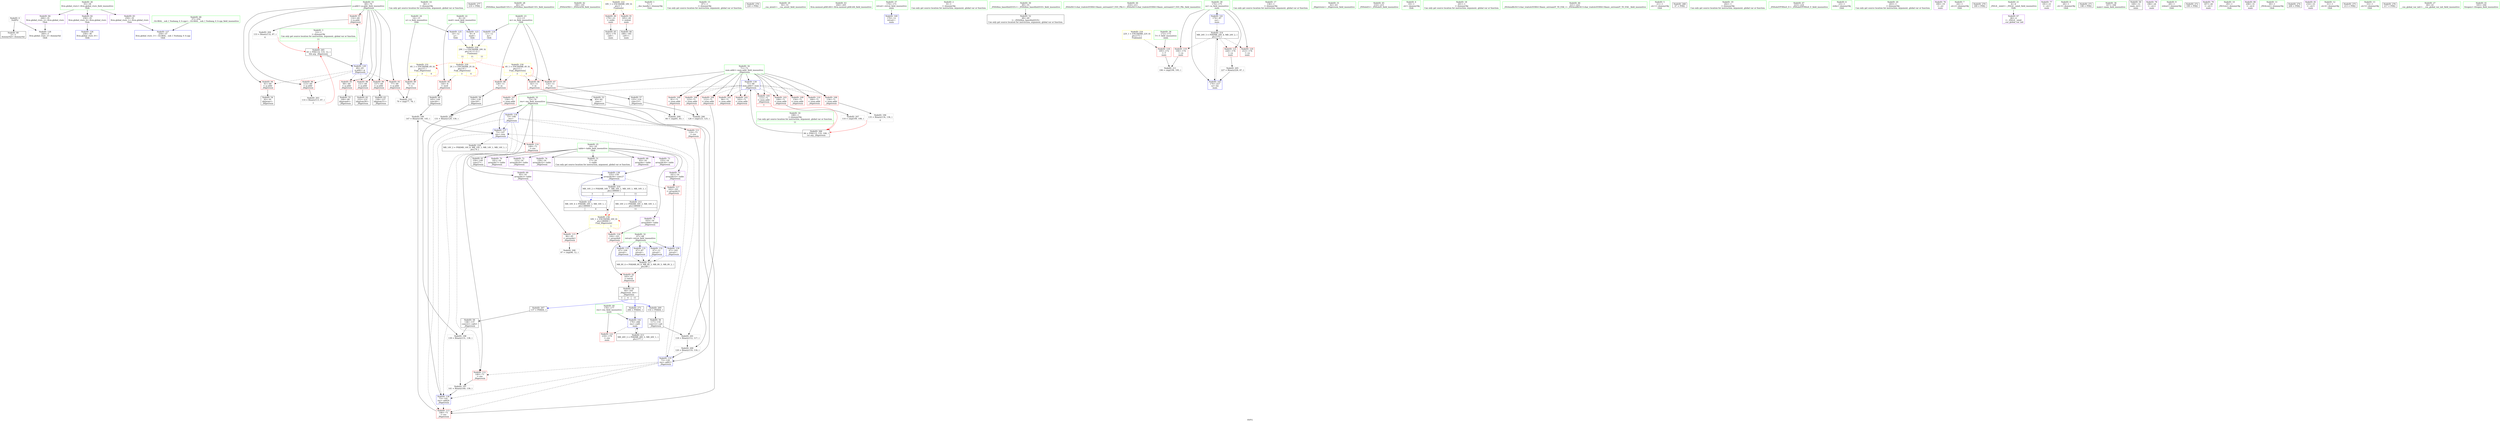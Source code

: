 digraph "SVFG" {
	label="SVFG";

	Node0x55d3e81a5040 [shape=record,color=grey,label="{NodeID: 0\nNullPtr}"];
	Node0x55d3e81a5040 -> Node0x55d3e81bdbd0[style=solid];
	Node0x55d3e81a5040 -> Node0x55d3e81c2e10[style=solid];
	Node0x55d3e81bd390 [shape=record,color=red,label="{NodeID: 97\n132\<--69\n\<--p.addr\n_Z6getresix\n}"];
	Node0x55d3e81bd390 -> Node0x55d3e81c8490[style=solid];
	Node0x55d3e81baa60 [shape=record,color=green,label="{NodeID: 14\n36\<--1\n\<--dummyObj\nCan only get source location for instruction, argument, global var or function.}"];
	Node0x55d3e81e1100 [shape=record,color=black,label="{NodeID: 277\n219 = PHI()\n}"];
	Node0x55d3e81bced0 [shape=record,color=red,label="{NodeID: 111\n119\<--73\n\<--res\n_Z6getresix\n}"];
	Node0x55d3e81bced0 -> Node0x55d3e81c1270[style=solid];
	Node0x55d3e81bb830 [shape=record,color=green,label="{NodeID: 28\n44\<--45\n_ZNSt8ios_base4InitC1Ev\<--_ZNSt8ios_base4InitC1Ev_field_insensitive\n}"];
	Node0x55d3e81c8a90 [shape=record,color=grey,label="{NodeID: 208\n97 = cmp(96, 12, )\n}"];
	Node0x55d3e81c2b10 [shape=record,color=blue,label="{NodeID: 125\n14\<--12\nn\<--\nGlob }"];
	Node0x55d3e81c2b10 -> Node0x55d3e81d33a0[style=dashed];
	Node0x55d3e81bc4b0 [shape=record,color=green,label="{NodeID: 42\n190\<--191\n_ZNSirsERi\<--_ZNSirsERi_field_insensitive\n}"];
	Node0x55d3e81d2420 [shape=record,color=yellow,style=double,label="{NodeID: 222\n18V_1 = ENCHI(MR_18V_0)\npts\{1 \}\nFun[main]}"];
	Node0x55d3e81d2420 -> Node0x55d3e81bfe40[style=dashed];
	Node0x55d3e81d2420 -> Node0x55d3e81bff10[style=dashed];
	Node0x55d3e81c3730 [shape=record,color=blue,label="{NodeID: 139\n67\<--162\nretval\<--\n_Z6getresix\n}"];
	Node0x55d3e81c3730 -> Node0x55d3e81d0b20[style=dashed];
	Node0x55d3e81be210 [shape=record,color=black,label="{NodeID: 56\n117\<--116\nconv12\<--call\n_Z6getresix\n}"];
	Node0x55d3e81be210 -> Node0x55d3e81c8010[style=solid];
	Node0x55d3e81d3ad0 [shape=record,color=yellow,style=double,label="{NodeID: 236\n16V_1 = ENCHI(MR_16V_0)\npts\{180000 \}\nFun[_Z6getresix]|{|<s4>3}}"];
	Node0x55d3e81d3ad0 -> Node0x55d3e81c2340[style=dashed];
	Node0x55d3e81d3ad0 -> Node0x55d3e81c23d0[style=dashed];
	Node0x55d3e81d3ad0 -> Node0x55d3e81d1520[style=dashed];
	Node0x55d3e81d3ad0 -> Node0x55d3e81d1f20[style=dashed];
	Node0x55d3e81d3ad0:s4 -> Node0x55d3e81d3ad0[style=dashed,color=red];
	Node0x55d3e81bed70 [shape=record,color=purple,label="{NodeID: 70\n101\<--16\narrayidx7\<--table\n_Z6getresix\n}"];
	Node0x55d3e81bf930 [shape=record,color=purple,label="{NodeID: 84\n260\<--35\nllvm.global_ctors_2\<--llvm.global_ctors\nGlob }"];
	Node0x55d3e81bf930 -> Node0x55d3e81c2e10[style=solid];
	Node0x55d3e81a50d0 [shape=record,color=green,label="{NodeID: 1\n7\<--1\n__dso_handle\<--dummyObj\nGlob }"];
	Node0x55d3e81bd460 [shape=record,color=red,label="{NodeID: 98\n151\<--69\n\<--p.addr\n_Z6getresix\n}"];
	Node0x55d3e81bd460 -> Node0x55d3e81be6f0[style=solid];
	Node0x55d3e81bab30 [shape=record,color=green,label="{NodeID: 15\n87\<--1\n\<--dummyObj\nCan only get source location for instruction, argument, global var or function.}"];
	Node0x55d3e81e11d0 [shape=record,color=black,label="{NodeID: 278\n220 = PHI()\n}"];
	Node0x55d3e81bcfa0 [shape=record,color=red,label="{NodeID: 112\n140\<--73\n\<--res\n_Z6getresix\n}"];
	Node0x55d3e81bcfa0 -> Node0x55d3e81c0df0[style=solid];
	Node0x55d3e81bb930 [shape=record,color=green,label="{NodeID: 29\n50\<--51\n__cxa_atexit\<--__cxa_atexit_field_insensitive\n}"];
	Node0x55d3e81c8c10 [shape=record,color=grey,label="{NodeID: 209\n84 = cmp(81, 83, )\n}"];
	Node0x55d3e81c2c10 [shape=record,color=blue,label="{NodeID: 126\n258\<--36\nllvm.global_ctors_0\<--\nGlob }"];
	Node0x55d3e81bc5b0 [shape=record,color=green,label="{NodeID: 43\n204\<--205\nllvm.memset.p0i8.i64\<--llvm.memset.p0i8.i64_field_insensitive\n}"];
	Node0x55d3e81c3800 [shape=record,color=blue,label="{NodeID: 140\n170\<--12\nretval\<--\nmain\n}"];
	Node0x55d3e81be2e0 [shape=record,color=black,label="{NodeID: 57\n125\<--124\nconv15\<--\n_Z6getresix\n}"];
	Node0x55d3e81be2e0 -> Node0x55d3e81c8790[style=solid];
	Node0x55d3e81bee40 [shape=record,color=purple,label="{NodeID: 71\n103\<--16\narrayidx8\<--table\n_Z6getresix\n}"];
	Node0x55d3e81bee40 -> Node0x55d3e81c23d0[style=solid];
	Node0x55d3e81bfa30 [shape=record,color=red,label="{NodeID: 85\n144\<--8\n\<--mod\n_Z6getresix\n}"];
	Node0x55d3e81bfa30 -> Node0x55d3e81be550[style=solid];
	Node0x55d3e81b9b70 [shape=record,color=green,label="{NodeID: 2\n9\<--1\n\<--dummyObj\nCan only get source location for instruction, argument, global var or function.}"];
	Node0x55d3e81dfa70 [shape=record,color=black,label="{NodeID: 265\n65 = PHI(114, 133, 12, )\n0th arg _Z6getresix }"];
	Node0x55d3e81dfa70 -> Node0x55d3e81c2f10[style=solid];
	Node0x55d3e81bd530 [shape=record,color=red,label="{NodeID: 99\n157\<--69\n\<--p.addr\n_Z6getresix\n}"];
	Node0x55d3e81bd530 -> Node0x55d3e81be7c0[style=solid];
	Node0x55d3e81bac30 [shape=record,color=green,label="{NodeID: 16\n108\<--1\n\<--dummyObj\nCan only get source location for instruction, argument, global var or function.|{<s0>11}}"];
	Node0x55d3e81bac30:s0 -> Node0x55d3e81dfdc0[style=solid,color=red];
	Node0x55d3e81c0c70 [shape=record,color=grey,label="{NodeID: 196\n135 = Binary(134, 136, )\n|{<s0>4}}"];
	Node0x55d3e81c0c70:s0 -> Node0x55d3e81dfdc0[style=solid,color=red];
	Node0x55d3e81bd070 [shape=record,color=red,label="{NodeID: 113\n146\<--73\n\<--res\n_Z6getresix\n}"];
	Node0x55d3e81bd070 -> Node0x55d3e81c10f0[style=solid];
	Node0x55d3e81bba30 [shape=record,color=green,label="{NodeID: 30\n49\<--55\n_ZNSt8ios_base4InitD1Ev\<--_ZNSt8ios_base4InitD1Ev_field_insensitive\n}"];
	Node0x55d3e81bba30 -> Node0x55d3e81bdea0[style=solid];
	Node0x55d3e81c8d90 [shape=record,color=grey,label="{NodeID: 210\n79 = cmp(77, 78, )\n}"];
	Node0x55d3e81c2d10 [shape=record,color=blue,label="{NodeID: 127\n259\<--37\nllvm.global_ctors_1\<--_GLOBAL__sub_I_Youhang_0_0.cpp\nGlob }"];
	Node0x55d3e81bc6b0 [shape=record,color=green,label="{NodeID: 44\n210\<--211\n_ZStlsISt11char_traitsIcEERSt13basic_ostreamIcT_ES5_PKc\<--_ZStlsISt11char_traitsIcEERSt13basic_ostreamIcT_ES5_PKc_field_insensitive\n}"];
	Node0x55d3e81d3020 [shape=record,color=yellow,style=double,label="{NodeID: 224\n22V_1 = ENCHI(MR_22V_0)\npts\{173 \}\nFun[main]}"];
	Node0x55d3e81d3020 -> Node0x55d3e81c2530[style=dashed];
	Node0x55d3e81c38d0 [shape=record,color=blue,label="{NodeID: 141\n174\<--87\nca\<--\nmain\n}"];
	Node0x55d3e81c38d0 -> Node0x55d3e81cfc20[style=dashed];
	Node0x55d3e81be3b0 [shape=record,color=black,label="{NodeID: 58\n129\<--128\nconv18\<--\n_Z6getresix\n}"];
	Node0x55d3e81be3b0 -> Node0x55d3e81c8190[style=solid];
	Node0x55d3e81bef10 [shape=record,color=purple,label="{NodeID: 72\n153\<--16\narrayidx29\<--table\n_Z6getresix\n}"];
	Node0x55d3e81bfb00 [shape=record,color=red,label="{NodeID: 86\n82\<--11\n\<--m\n_Z6getresix\n}"];
	Node0x55d3e81bfb00 -> Node0x55d3e81bdfa0[style=solid];
	Node0x55d3e81b9c00 [shape=record,color=green,label="{NodeID: 3\n12\<--1\n\<--dummyObj\nCan only get source location for instruction, argument, global var or function.|{<s0>11}}"];
	Node0x55d3e81b9c00:s0 -> Node0x55d3e81dfa70[style=solid,color=red];
	Node0x55d3e81dfdc0 [shape=record,color=black,label="{NodeID: 266\n66 = PHI(115, 135, 108, )\n1st arg _Z6getresix }"];
	Node0x55d3e81dfdc0 -> Node0x55d3e81c2fe0[style=solid];
	Node0x55d3e81bd600 [shape=record,color=red,label="{NodeID: 100\n81\<--71\n\<--num.addr\n_Z6getresix\n}"];
	Node0x55d3e81bd600 -> Node0x55d3e81c8c10[style=solid];
	Node0x55d3e81bad30 [shape=record,color=green,label="{NodeID: 17\n136\<--1\n\<--dummyObj\nCan only get source location for instruction, argument, global var or function.}"];
	Node0x55d3e81c0df0 [shape=record,color=grey,label="{NodeID: 197\n141 = Binary(140, 139, )\n}"];
	Node0x55d3e81c0df0 -> Node0x55d3e81c34c0[style=solid];
	Node0x55d3e81bd140 [shape=record,color=red,label="{NodeID: 114\n149\<--73\n\<--res\n_Z6getresix\n}"];
	Node0x55d3e81bd140 -> Node0x55d3e81be620[style=solid];
	Node0x55d3e81bbb30 [shape=record,color=green,label="{NodeID: 31\n62\<--63\n_Z6getresix\<--_Z6getresix_field_insensitive\n}"];
	Node0x55d3e81c8f10 [shape=record,color=grey,label="{NodeID: 211\n196 = cmp(194, 195, )\n}"];
	Node0x55d3e81c2e10 [shape=record,color=blue, style = dotted,label="{NodeID: 128\n260\<--3\nllvm.global_ctors_2\<--dummyVal\nGlob }"];
	Node0x55d3e81bc7b0 [shape=record,color=green,label="{NodeID: 45\n214\<--215\n_ZNSolsEi\<--_ZNSolsEi_field_insensitive\n}"];
	Node0x55d3e81c39a0 [shape=record,color=blue,label="{NodeID: 142\n176\<--206\nres\<--call5\nmain\n}"];
	Node0x55d3e81c39a0 -> Node0x55d3e81c2870[style=dashed];
	Node0x55d3e81c39a0 -> Node0x55d3e81cf720[style=dashed];
	Node0x55d3e81be480 [shape=record,color=black,label="{NodeID: 59\n138\<--137\nconv22\<--call21\n_Z6getresix\n}"];
	Node0x55d3e81be480 -> Node0x55d3e81c0f70[style=solid];
	Node0x55d3e81befe0 [shape=record,color=purple,label="{NodeID: 73\n155\<--16\narrayidx30\<--table\n_Z6getresix\n}"];
	Node0x55d3e81befe0 -> Node0x55d3e81c3660[style=solid];
	Node0x55d3e81bfbd0 [shape=record,color=red,label="{NodeID: 87\n124\<--11\n\<--m\n_Z6getresix\n}"];
	Node0x55d3e81bfbd0 -> Node0x55d3e81be2e0[style=solid];
	Node0x55d3e81b9c90 [shape=record,color=green,label="{NodeID: 4\n19\<--1\n.str\<--dummyObj\nGlob }"];
	Node0x55d3e81e0490 [shape=record,color=black,label="{NodeID: 267\n137 = PHI(64, )\n}"];
	Node0x55d3e81e0490 -> Node0x55d3e81be480[style=solid];
	Node0x55d3e81bd6d0 [shape=record,color=red,label="{NodeID: 101\n94\<--71\n\<--num.addr\n_Z6getresix\n}"];
	Node0x55d3e81bae30 [shape=record,color=green,label="{NodeID: 18\n201\<--1\n\<--dummyObj\nCan only get source location for instruction, argument, global var or function.}"];
	Node0x55d3e81c0f70 [shape=record,color=grey,label="{NodeID: 198\n139 = Binary(131, 138, )\n}"];
	Node0x55d3e81c0f70 -> Node0x55d3e81c0df0[style=solid];
	Node0x55d3e81c2340 [shape=record,color=red,label="{NodeID: 115\n96\<--95\n\<--arrayidx3\n_Z6getresix\n}"];
	Node0x55d3e81c2340 -> Node0x55d3e81c8a90[style=solid];
	Node0x55d3e81bbc30 [shape=record,color=green,label="{NodeID: 32\n67\<--68\nretval\<--retval_field_insensitive\n_Z6getresix\n}"];
	Node0x55d3e81bbc30 -> Node0x55d3e81bffe0[style=solid];
	Node0x55d3e81bbc30 -> Node0x55d3e81c30b0[style=solid];
	Node0x55d3e81bbc30 -> Node0x55d3e81c3180[style=solid];
	Node0x55d3e81bbc30 -> Node0x55d3e81c3250[style=solid];
	Node0x55d3e81bbc30 -> Node0x55d3e81c3730[style=solid];
	Node0x55d3e81cf220 [shape=record,color=black,label="{NodeID: 212\nMR_16V_2 = PHI(MR_16V_3, MR_16V_1, )\npts\{180000 \}\n|{<s0>11}}"];
	Node0x55d3e81cf220:s0 -> Node0x55d3e81d3ad0[style=dashed,color=red];
	Node0x55d3e81c2f10 [shape=record,color=blue,label="{NodeID: 129\n69\<--65\np.addr\<--p\n_Z6getresix\n}"];
	Node0x55d3e81c2f10 -> Node0x55d3e81c00b0[style=dashed];
	Node0x55d3e81c2f10 -> Node0x55d3e81c0180[style=dashed];
	Node0x55d3e81c2f10 -> Node0x55d3e81c0250[style=dashed];
	Node0x55d3e81c2f10 -> Node0x55d3e81bd2c0[style=dashed];
	Node0x55d3e81c2f10 -> Node0x55d3e81bd390[style=dashed];
	Node0x55d3e81c2f10 -> Node0x55d3e81bd460[style=dashed];
	Node0x55d3e81c2f10 -> Node0x55d3e81bd530[style=dashed];
	Node0x55d3e81bc8b0 [shape=record,color=green,label="{NodeID: 46\n221\<--222\n_ZSt4endlIcSt11char_traitsIcEERSt13basic_ostreamIT_T0_ES6_\<--_ZSt4endlIcSt11char_traitsIcEERSt13basic_ostreamIT_T0_ES6__field_insensitive\n}"];
	Node0x55d3e81c3a70 [shape=record,color=blue,label="{NodeID: 143\n174\<--227\nca\<--inc\nmain\n}"];
	Node0x55d3e81c3a70 -> Node0x55d3e81cfc20[style=dashed];
	Node0x55d3e81be550 [shape=record,color=black,label="{NodeID: 60\n145\<--144\nconv26\<--\n_Z6getresix\n}"];
	Node0x55d3e81be550 -> Node0x55d3e81c10f0[style=solid];
	Node0x55d3e81bf0b0 [shape=record,color=purple,label="{NodeID: 74\n159\<--16\narrayidx32\<--table\n_Z6getresix\n}"];
	Node0x55d3e81bfca0 [shape=record,color=red,label="{NodeID: 88\n128\<--11\n\<--m\n_Z6getresix\n}"];
	Node0x55d3e81bfca0 -> Node0x55d3e81be3b0[style=solid];
	Node0x55d3e81b9d20 [shape=record,color=green,label="{NodeID: 5\n21\<--1\n.str.1\<--dummyObj\nGlob }"];
	Node0x55d3e81e06c0 [shape=record,color=black,label="{NodeID: 268\n47 = PHI()\n}"];
	Node0x55d3e81bd7a0 [shape=record,color=red,label="{NodeID: 102\n102\<--71\n\<--num.addr\n_Z6getresix\n}"];
	Node0x55d3e81baf30 [shape=record,color=green,label="{NodeID: 19\n202\<--1\n\<--dummyObj\nCan only get source location for instruction, argument, global var or function.}"];
	Node0x55d3e81c10f0 [shape=record,color=grey,label="{NodeID: 199\n147 = Binary(146, 145, )\n}"];
	Node0x55d3e81c10f0 -> Node0x55d3e81c3590[style=solid];
	Node0x55d3e81c23d0 [shape=record,color=red,label="{NodeID: 116\n104\<--103\n\<--arrayidx8\n_Z6getresix\n}"];
	Node0x55d3e81c23d0 -> Node0x55d3e81c3250[style=solid];
	Node0x55d3e81bbd00 [shape=record,color=green,label="{NodeID: 33\n69\<--70\np.addr\<--p.addr_field_insensitive\n_Z6getresix\n}"];
	Node0x55d3e81bbd00 -> Node0x55d3e81c00b0[style=solid];
	Node0x55d3e81bbd00 -> Node0x55d3e81c0180[style=solid];
	Node0x55d3e81bbd00 -> Node0x55d3e81c0250[style=solid];
	Node0x55d3e81bbd00 -> Node0x55d3e81bd2c0[style=solid];
	Node0x55d3e81bbd00 -> Node0x55d3e81bd390[style=solid];
	Node0x55d3e81bbd00 -> Node0x55d3e81bd460[style=solid];
	Node0x55d3e81bbd00 -> Node0x55d3e81bd530[style=solid];
	Node0x55d3e81bbd00 -> Node0x55d3e81c2f10[style=solid];
	Node0x55d3e81cf720 [shape=record,color=black,label="{NodeID: 213\nMR_26V_2 = PHI(MR_26V_3, MR_26V_1, )\npts\{177 \}\n}"];
	Node0x55d3e81cf720 -> Node0x55d3e81c39a0[style=dashed];
	Node0x55d3e81c2fe0 [shape=record,color=blue,label="{NodeID: 130\n71\<--66\nnum.addr\<--num\n_Z6getresix\n}"];
	Node0x55d3e81c2fe0 -> Node0x55d3e81bd600[style=dashed];
	Node0x55d3e81c2fe0 -> Node0x55d3e81bd6d0[style=dashed];
	Node0x55d3e81c2fe0 -> Node0x55d3e81bd7a0[style=dashed];
	Node0x55d3e81c2fe0 -> Node0x55d3e81bd870[style=dashed];
	Node0x55d3e81c2fe0 -> Node0x55d3e81bd940[style=dashed];
	Node0x55d3e81c2fe0 -> Node0x55d3e81bda10[style=dashed];
	Node0x55d3e81c2fe0 -> Node0x55d3e81bcac0[style=dashed];
	Node0x55d3e81c2fe0 -> Node0x55d3e81bcb90[style=dashed];
	Node0x55d3e81c2fe0 -> Node0x55d3e81bcc60[style=dashed];
	Node0x55d3e81c2fe0 -> Node0x55d3e81bcd30[style=dashed];
	Node0x55d3e81c2fe0 -> Node0x55d3e81bce00[style=dashed];
	Node0x55d3e81bc9b0 [shape=record,color=green,label="{NodeID: 47\n223\<--224\n_ZNSolsEPFRSoS_E\<--_ZNSolsEPFRSoS_E_field_insensitive\n}"];
	Node0x55d3e81be620 [shape=record,color=black,label="{NodeID: 61\n150\<--149\nconv27\<--\n_Z6getresix\n}"];
	Node0x55d3e81be620 -> Node0x55d3e81c3660[style=solid];
	Node0x55d3e81bf180 [shape=record,color=purple,label="{NodeID: 75\n161\<--16\narrayidx33\<--table\n_Z6getresix\n}"];
	Node0x55d3e81bf180 -> Node0x55d3e81c2460[style=solid];
	Node0x55d3e81bfd70 [shape=record,color=red,label="{NodeID: 89\n78\<--14\n\<--n\n_Z6getresix\n}"];
	Node0x55d3e81bfd70 -> Node0x55d3e81c8d90[style=solid];
	Node0x55d3e81ba560 [shape=record,color=green,label="{NodeID: 6\n23\<--1\nstdin\<--dummyObj\nGlob }"];
	Node0x55d3e81e0790 [shape=record,color=black,label="{NodeID: 269\n116 = PHI(64, )\n}"];
	Node0x55d3e81e0790 -> Node0x55d3e81be210[style=solid];
	Node0x55d3e81bd870 [shape=record,color=red,label="{NodeID: 103\n109\<--71\n\<--num.addr\n_Z6getresix\n}"];
	Node0x55d3e81bd870 -> Node0x55d3e81c8910[style=solid];
	Node0x55d3e81bb030 [shape=record,color=green,label="{NodeID: 20\n203\<--1\n\<--dummyObj\nCan only get source location for instruction, argument, global var or function.}"];
	Node0x55d3e81c1270 [shape=record,color=grey,label="{NodeID: 200\n120 = Binary(119, 118, )\n}"];
	Node0x55d3e81c1270 -> Node0x55d3e81c33f0[style=solid];
	Node0x55d3e81c2460 [shape=record,color=red,label="{NodeID: 117\n162\<--161\n\<--arrayidx33\n_Z6getresix\n}"];
	Node0x55d3e81c2460 -> Node0x55d3e81c3730[style=solid];
	Node0x55d3e81bbdd0 [shape=record,color=green,label="{NodeID: 34\n71\<--72\nnum.addr\<--num.addr_field_insensitive\n_Z6getresix\n}"];
	Node0x55d3e81bbdd0 -> Node0x55d3e81bd600[style=solid];
	Node0x55d3e81bbdd0 -> Node0x55d3e81bd6d0[style=solid];
	Node0x55d3e81bbdd0 -> Node0x55d3e81bd7a0[style=solid];
	Node0x55d3e81bbdd0 -> Node0x55d3e81bd870[style=solid];
	Node0x55d3e81bbdd0 -> Node0x55d3e81bd940[style=solid];
	Node0x55d3e81bbdd0 -> Node0x55d3e81bda10[style=solid];
	Node0x55d3e81bbdd0 -> Node0x55d3e81bcac0[style=solid];
	Node0x55d3e81bbdd0 -> Node0x55d3e81bcb90[style=solid];
	Node0x55d3e81bbdd0 -> Node0x55d3e81bcc60[style=solid];
	Node0x55d3e81bbdd0 -> Node0x55d3e81bcd30[style=solid];
	Node0x55d3e81bbdd0 -> Node0x55d3e81bce00[style=solid];
	Node0x55d3e81bbdd0 -> Node0x55d3e81c2fe0[style=solid];
	Node0x55d3e81cfc20 [shape=record,color=black,label="{NodeID: 214\nMR_24V_3 = PHI(MR_24V_4, MR_24V_2, )\npts\{175 \}\n}"];
	Node0x55d3e81cfc20 -> Node0x55d3e81c2600[style=dashed];
	Node0x55d3e81cfc20 -> Node0x55d3e81c26d0[style=dashed];
	Node0x55d3e81cfc20 -> Node0x55d3e81c27a0[style=dashed];
	Node0x55d3e81cfc20 -> Node0x55d3e81c3a70[style=dashed];
	Node0x55d3e81c30b0 [shape=record,color=blue,label="{NodeID: 131\n67\<--87\nretval\<--\n_Z6getresix\n}"];
	Node0x55d3e81c30b0 -> Node0x55d3e81d0b20[style=dashed];
	Node0x55d3e81bdad0 [shape=record,color=green,label="{NodeID: 48\n37\<--254\n_GLOBAL__sub_I_Youhang_0_0.cpp\<--_GLOBAL__sub_I_Youhang_0_0.cpp_field_insensitive\n}"];
	Node0x55d3e81bdad0 -> Node0x55d3e81c2d10[style=solid];
	Node0x55d3e81d33a0 [shape=record,color=yellow,style=double,label="{NodeID: 228\n29V_1 = ENCHI(MR_29V_0)\npts\{10 13 15 \}\nFun[main]|{<s0>11|<s1>11|<s2>11}}"];
	Node0x55d3e81d33a0:s0 -> Node0x55d3e81d3480[style=dashed,color=red];
	Node0x55d3e81d33a0:s1 -> Node0x55d3e81d3590[style=dashed,color=red];
	Node0x55d3e81d33a0:s2 -> Node0x55d3e81d3670[style=dashed,color=red];
	Node0x55d3e81be6f0 [shape=record,color=black,label="{NodeID: 62\n152\<--151\nidxprom28\<--\n_Z6getresix\n}"];
	Node0x55d3e81bf250 [shape=record,color=purple,label="{NodeID: 76\n180\<--19\n\<--.str\nmain\n}"];
	Node0x55d3e81bfe40 [shape=record,color=red,label="{NodeID: 90\n179\<--23\n\<--stdin\nmain\n}"];
	Node0x55d3e81bfe40 -> Node0x55d3e81be960[style=solid];
	Node0x55d3e81ba5f0 [shape=record,color=green,label="{NodeID: 7\n24\<--1\n.str.2\<--dummyObj\nGlob }"];
	Node0x55d3e81e0900 [shape=record,color=black,label="{NodeID: 270\n189 = PHI()\n}"];
	Node0x55d3e81bd940 [shape=record,color=red,label="{NodeID: 104\n112\<--71\n\<--num.addr\n_Z6getresix\n}"];
	Node0x55d3e81bd940 -> Node0x55d3e81c8010[style=solid];
	Node0x55d3e81bb130 [shape=record,color=green,label="{NodeID: 21\n4\<--6\n_ZStL8__ioinit\<--_ZStL8__ioinit_field_insensitive\nGlob }"];
	Node0x55d3e81bb130 -> Node0x55d3e81beb00[style=solid];
	Node0x55d3e81c8010 [shape=record,color=grey,label="{NodeID: 201\n118 = Binary(112, 117, )\n}"];
	Node0x55d3e81c8010 -> Node0x55d3e81c1270[style=solid];
	Node0x55d3e81c2530 [shape=record,color=red,label="{NodeID: 118\n195\<--172\n\<--T\nmain\n}"];
	Node0x55d3e81c2530 -> Node0x55d3e81c8f10[style=solid];
	Node0x55d3e81bbea0 [shape=record,color=green,label="{NodeID: 35\n73\<--74\nres\<--res_field_insensitive\n_Z6getresix\n}"];
	Node0x55d3e81bbea0 -> Node0x55d3e81bced0[style=solid];
	Node0x55d3e81bbea0 -> Node0x55d3e81bcfa0[style=solid];
	Node0x55d3e81bbea0 -> Node0x55d3e81bd070[style=solid];
	Node0x55d3e81bbea0 -> Node0x55d3e81bd140[style=solid];
	Node0x55d3e81bbea0 -> Node0x55d3e81c3320[style=solid];
	Node0x55d3e81bbea0 -> Node0x55d3e81c33f0[style=solid];
	Node0x55d3e81bbea0 -> Node0x55d3e81c34c0[style=solid];
	Node0x55d3e81bbea0 -> Node0x55d3e81c3590[style=solid];
	Node0x55d3e81c3180 [shape=record,color=blue,label="{NodeID: 132\n67\<--12\nretval\<--\n_Z6getresix\n}"];
	Node0x55d3e81c3180 -> Node0x55d3e81d0b20[style=dashed];
	Node0x55d3e81bdbd0 [shape=record,color=black,label="{NodeID: 49\n2\<--3\ndummyVal\<--dummyVal\n}"];
	Node0x55d3e81d3480 [shape=record,color=yellow,style=double,label="{NodeID: 229\n2V_1 = ENCHI(MR_2V_0)\npts\{10 \}\nFun[_Z6getresix]|{|<s1>3|<s2>4}}"];
	Node0x55d3e81d3480 -> Node0x55d3e81bfa30[style=dashed];
	Node0x55d3e81d3480:s1 -> Node0x55d3e81d3480[style=dashed,color=red];
	Node0x55d3e81d3480:s2 -> Node0x55d3e81d3480[style=dashed,color=red];
	Node0x55d3e81be7c0 [shape=record,color=black,label="{NodeID: 63\n158\<--157\nidxprom31\<--\n_Z6getresix\n}"];
	Node0x55d3e81bf320 [shape=record,color=purple,label="{NodeID: 77\n181\<--21\n\<--.str.1\nmain\n}"];
	Node0x55d3e81bff10 [shape=record,color=red,label="{NodeID: 91\n185\<--28\n\<--stdout\nmain\n}"];
	Node0x55d3e81bff10 -> Node0x55d3e81bea30[style=solid];
	Node0x55d3e81ba680 [shape=record,color=green,label="{NodeID: 8\n26\<--1\n.str.3\<--dummyObj\nGlob }"];
	Node0x55d3e81e09d0 [shape=record,color=black,label="{NodeID: 271\n198 = PHI()\n}"];
	Node0x55d3e81bda10 [shape=record,color=red,label="{NodeID: 105\n115\<--71\n\<--num.addr\n_Z6getresix\n|{<s0>3}}"];
	Node0x55d3e81bda10:s0 -> Node0x55d3e81dfdc0[style=solid,color=red];
	Node0x55d3e81bb230 [shape=record,color=green,label="{NodeID: 22\n8\<--10\nmod\<--mod_field_insensitive\nGlob }"];
	Node0x55d3e81bb230 -> Node0x55d3e81bfa30[style=solid];
	Node0x55d3e81bb230 -> Node0x55d3e81c2940[style=solid];
	Node0x55d3e81c8190 [shape=record,color=grey,label="{NodeID: 202\n131 = Binary(129, 130, )\n}"];
	Node0x55d3e81c8190 -> Node0x55d3e81c0f70[style=solid];
	Node0x55d3e81c2600 [shape=record,color=red,label="{NodeID: 119\n194\<--174\n\<--ca\nmain\n}"];
	Node0x55d3e81c2600 -> Node0x55d3e81c8f10[style=solid];
	Node0x55d3e81bbf70 [shape=record,color=green,label="{NodeID: 36\n167\<--168\nmain\<--main_field_insensitive\n}"];
	Node0x55d3e81c3250 [shape=record,color=blue,label="{NodeID: 133\n67\<--104\nretval\<--\n_Z6getresix\n}"];
	Node0x55d3e81c3250 -> Node0x55d3e81d0b20[style=dashed];
	Node0x55d3e81bdcd0 [shape=record,color=black,label="{NodeID: 50\n169\<--12\nmain_ret\<--\nmain\n}"];
	Node0x55d3e81d3590 [shape=record,color=yellow,style=double,label="{NodeID: 230\n4V_1 = ENCHI(MR_4V_0)\npts\{13 \}\nFun[_Z6getresix]|{|<s3>3|<s4>4}}"];
	Node0x55d3e81d3590 -> Node0x55d3e81bfb00[style=dashed];
	Node0x55d3e81d3590 -> Node0x55d3e81bfbd0[style=dashed];
	Node0x55d3e81d3590 -> Node0x55d3e81bfca0[style=dashed];
	Node0x55d3e81d3590:s3 -> Node0x55d3e81d3590[style=dashed,color=red];
	Node0x55d3e81d3590:s4 -> Node0x55d3e81d3590[style=dashed,color=red];
	Node0x55d3e81be890 [shape=record,color=black,label="{NodeID: 64\n64\<--165\n_Z6getresix_ret\<--\n_Z6getresix\n|{<s0>3|<s1>4|<s2>11}}"];
	Node0x55d3e81be890:s0 -> Node0x55d3e81e0790[style=solid,color=blue];
	Node0x55d3e81be890:s1 -> Node0x55d3e81e0490[style=solid,color=blue];
	Node0x55d3e81be890:s2 -> Node0x55d3e81e0b70[style=solid,color=blue];
	Node0x55d3e81bf3f0 [shape=record,color=purple,label="{NodeID: 78\n186\<--24\n\<--.str.2\nmain\n}"];
	Node0x55d3e81bffe0 [shape=record,color=red,label="{NodeID: 92\n165\<--67\n\<--retval\n_Z6getresix\n}"];
	Node0x55d3e81bffe0 -> Node0x55d3e81be890[style=solid];
	Node0x55d3e81ba710 [shape=record,color=green,label="{NodeID: 9\n28\<--1\nstdout\<--dummyObj\nGlob }"];
	Node0x55d3e81e0aa0 [shape=record,color=black,label="{NodeID: 272\n199 = PHI()\n}"];
	Node0x55d3e81bcac0 [shape=record,color=red,label="{NodeID: 106\n123\<--71\n\<--num.addr\n_Z6getresix\n}"];
	Node0x55d3e81bcac0 -> Node0x55d3e81c8790[style=solid];
	Node0x55d3e81bb330 [shape=record,color=green,label="{NodeID: 23\n11\<--13\nm\<--m_field_insensitive\nGlob }"];
	Node0x55d3e81bb330 -> Node0x55d3e81bfb00[style=solid];
	Node0x55d3e81bb330 -> Node0x55d3e81bfbd0[style=solid];
	Node0x55d3e81bb330 -> Node0x55d3e81bfca0[style=solid];
	Node0x55d3e81bb330 -> Node0x55d3e81c2a10[style=solid];
	Node0x55d3e81c8310 [shape=record,color=grey,label="{NodeID: 203\n114 = Binary(113, 87, )\n|{<s0>3}}"];
	Node0x55d3e81c8310:s0 -> Node0x55d3e81dfa70[style=solid,color=red];
	Node0x55d3e81c26d0 [shape=record,color=red,label="{NodeID: 120\n212\<--174\n\<--ca\nmain\n}"];
	Node0x55d3e81bc070 [shape=record,color=green,label="{NodeID: 37\n170\<--171\nretval\<--retval_field_insensitive\nmain\n}"];
	Node0x55d3e81bc070 -> Node0x55d3e81c3800[style=solid];
	Node0x55d3e81d0b20 [shape=record,color=black,label="{NodeID: 217\nMR_8V_4 = PHI(MR_8V_6, MR_8V_3, MR_8V_5, MR_8V_2, )\npts\{68 \}\n}"];
	Node0x55d3e81d0b20 -> Node0x55d3e81bffe0[style=dashed];
	Node0x55d3e81c3320 [shape=record,color=blue,label="{NodeID: 134\n73\<--108\nres\<--\n_Z6getresix\n}"];
	Node0x55d3e81c3320 -> Node0x55d3e81bced0[style=dashed];
	Node0x55d3e81c3320 -> Node0x55d3e81bcfa0[style=dashed];
	Node0x55d3e81c3320 -> Node0x55d3e81bd070[style=dashed];
	Node0x55d3e81c3320 -> Node0x55d3e81c33f0[style=dashed];
	Node0x55d3e81c3320 -> Node0x55d3e81c34c0[style=dashed];
	Node0x55d3e81c3320 -> Node0x55d3e81c3590[style=dashed];
	Node0x55d3e81bdda0 [shape=record,color=black,label="{NodeID: 51\n17\<--16\n\<--table\nCan only get source location for instruction, argument, global var or function.}"];
	Node0x55d3e81d3670 [shape=record,color=yellow,style=double,label="{NodeID: 231\n6V_1 = ENCHI(MR_6V_0)\npts\{15 \}\nFun[_Z6getresix]|{|<s1>3|<s2>4}}"];
	Node0x55d3e81d3670 -> Node0x55d3e81bfd70[style=dashed];
	Node0x55d3e81d3670:s1 -> Node0x55d3e81d3670[style=dashed,color=red];
	Node0x55d3e81d3670:s2 -> Node0x55d3e81d3670[style=dashed,color=red];
	Node0x55d3e81be960 [shape=record,color=black,label="{NodeID: 65\n182\<--179\ncall\<--\nmain\n}"];
	Node0x55d3e81bf4c0 [shape=record,color=purple,label="{NodeID: 79\n187\<--26\n\<--.str.3\nmain\n}"];
	Node0x55d3e81c00b0 [shape=record,color=red,label="{NodeID: 93\n77\<--69\n\<--p.addr\n_Z6getresix\n}"];
	Node0x55d3e81c00b0 -> Node0x55d3e81c8d90[style=solid];
	Node0x55d3e81ba7a0 [shape=record,color=green,label="{NodeID: 10\n29\<--1\n_ZSt3cin\<--dummyObj\nGlob }"];
	Node0x55d3e81e0b70 [shape=record,color=black,label="{NodeID: 273\n206 = PHI(64, )\n}"];
	Node0x55d3e81e0b70 -> Node0x55d3e81c39a0[style=solid];
	Node0x55d3e81bcb90 [shape=record,color=red,label="{NodeID: 107\n130\<--71\n\<--num.addr\n_Z6getresix\n}"];
	Node0x55d3e81bcb90 -> Node0x55d3e81c8190[style=solid];
	Node0x55d3e81bb430 [shape=record,color=green,label="{NodeID: 24\n14\<--15\nn\<--n_field_insensitive\nGlob }"];
	Node0x55d3e81bb430 -> Node0x55d3e81bfd70[style=solid];
	Node0x55d3e81bb430 -> Node0x55d3e81c2b10[style=solid];
	Node0x55d3e81c8490 [shape=record,color=grey,label="{NodeID: 204\n133 = Binary(132, 87, )\n|{<s0>4}}"];
	Node0x55d3e81c8490:s0 -> Node0x55d3e81dfa70[style=solid,color=red];
	Node0x55d3e81c27a0 [shape=record,color=red,label="{NodeID: 121\n226\<--174\n\<--ca\nmain\n}"];
	Node0x55d3e81c27a0 -> Node0x55d3e81c8610[style=solid];
	Node0x55d3e81bc140 [shape=record,color=green,label="{NodeID: 38\n172\<--173\nT\<--T_field_insensitive\nmain\n}"];
	Node0x55d3e81bc140 -> Node0x55d3e81c2530[style=solid];
	Node0x55d3e81d1020 [shape=record,color=black,label="{NodeID: 218\nMR_14V_2 = PHI(MR_14V_8, MR_14V_1, MR_14V_1, MR_14V_1, )\npts\{74 \}\n}"];
	Node0x55d3e81c33f0 [shape=record,color=blue,label="{NodeID: 135\n73\<--120\nres\<--add13\n_Z6getresix\n}"];
	Node0x55d3e81c33f0 -> Node0x55d3e81bcfa0[style=dashed];
	Node0x55d3e81c33f0 -> Node0x55d3e81bd070[style=dashed];
	Node0x55d3e81c33f0 -> Node0x55d3e81c34c0[style=dashed];
	Node0x55d3e81c33f0 -> Node0x55d3e81c3590[style=dashed];
	Node0x55d3e81bdea0 [shape=record,color=black,label="{NodeID: 52\n48\<--49\n\<--_ZNSt8ios_base4InitD1Ev\nCan only get source location for instruction, argument, global var or function.}"];
	Node0x55d3e81bea30 [shape=record,color=black,label="{NodeID: 66\n188\<--185\ncall1\<--\nmain\n}"];
	Node0x55d3e81bf590 [shape=record,color=purple,label="{NodeID: 80\n208\<--31\n\<--.str.4\nmain\n}"];
	Node0x55d3e81c0180 [shape=record,color=red,label="{NodeID: 94\n91\<--69\n\<--p.addr\n_Z6getresix\n}"];
	Node0x55d3e81c0180 -> Node0x55d3e81be070[style=solid];
	Node0x55d3e81ba830 [shape=record,color=green,label="{NodeID: 11\n30\<--1\n_ZSt4cout\<--dummyObj\nGlob }"];
	Node0x55d3e81e0d40 [shape=record,color=black,label="{NodeID: 274\n209 = PHI()\n}"];
	Node0x55d3e81bcc60 [shape=record,color=red,label="{NodeID: 108\n134\<--71\n\<--num.addr\n_Z6getresix\n}"];
	Node0x55d3e81bcc60 -> Node0x55d3e81c0c70[style=solid];
	Node0x55d3e81bb530 [shape=record,color=green,label="{NodeID: 25\n16\<--18\ntable\<--table_field_insensitive\nGlob }"];
	Node0x55d3e81bb530 -> Node0x55d3e81bdda0[style=solid];
	Node0x55d3e81bb530 -> Node0x55d3e81bebd0[style=solid];
	Node0x55d3e81bb530 -> Node0x55d3e81beca0[style=solid];
	Node0x55d3e81bb530 -> Node0x55d3e81bed70[style=solid];
	Node0x55d3e81bb530 -> Node0x55d3e81bee40[style=solid];
	Node0x55d3e81bb530 -> Node0x55d3e81bef10[style=solid];
	Node0x55d3e81bb530 -> Node0x55d3e81befe0[style=solid];
	Node0x55d3e81bb530 -> Node0x55d3e81bf0b0[style=solid];
	Node0x55d3e81bb530 -> Node0x55d3e81bf180[style=solid];
	Node0x55d3e81c8610 [shape=record,color=grey,label="{NodeID: 205\n227 = Binary(226, 87, )\n}"];
	Node0x55d3e81c8610 -> Node0x55d3e81c3a70[style=solid];
	Node0x55d3e81c2870 [shape=record,color=red,label="{NodeID: 122\n218\<--176\n\<--res\nmain\n}"];
	Node0x55d3e81bc210 [shape=record,color=green,label="{NodeID: 39\n174\<--175\nca\<--ca_field_insensitive\nmain\n}"];
	Node0x55d3e81bc210 -> Node0x55d3e81c2600[style=solid];
	Node0x55d3e81bc210 -> Node0x55d3e81c26d0[style=solid];
	Node0x55d3e81bc210 -> Node0x55d3e81c27a0[style=solid];
	Node0x55d3e81bc210 -> Node0x55d3e81c38d0[style=solid];
	Node0x55d3e81bc210 -> Node0x55d3e81c3a70[style=solid];
	Node0x55d3e81d1520 [shape=record,color=black,label="{NodeID: 219\nMR_16V_2 = PHI(MR_16V_7, MR_16V_1, MR_16V_1, MR_16V_1, )\npts\{180000 \}\n|{<s0>3|<s1>4|<s2>11}}"];
	Node0x55d3e81d1520:s0 -> Node0x55d3e81d1f20[style=dashed,color=blue];
	Node0x55d3e81d1520:s1 -> Node0x55d3e81c3660[style=dashed,color=blue];
	Node0x55d3e81d1520:s2 -> Node0x55d3e81cf220[style=dashed,color=blue];
	Node0x55d3e81c34c0 [shape=record,color=blue,label="{NodeID: 136\n73\<--141\nres\<--add24\n_Z6getresix\n}"];
	Node0x55d3e81c34c0 -> Node0x55d3e81bd070[style=dashed];
	Node0x55d3e81c34c0 -> Node0x55d3e81c3590[style=dashed];
	Node0x55d3e81bdfa0 [shape=record,color=black,label="{NodeID: 53\n83\<--82\nconv\<--\n_Z6getresix\n}"];
	Node0x55d3e81bdfa0 -> Node0x55d3e81c8c10[style=solid];
	Node0x55d3e81beb00 [shape=record,color=purple,label="{NodeID: 67\n46\<--4\n\<--_ZStL8__ioinit\n__cxx_global_var_init\n}"];
	Node0x55d3e81bf660 [shape=record,color=purple,label="{NodeID: 81\n216\<--33\n\<--.str.5\nmain\n}"];
	Node0x55d3e81c0250 [shape=record,color=red,label="{NodeID: 95\n99\<--69\n\<--p.addr\n_Z6getresix\n}"];
	Node0x55d3e81c0250 -> Node0x55d3e81be140[style=solid];
	Node0x55d3e81ba8c0 [shape=record,color=green,label="{NodeID: 12\n31\<--1\n.str.4\<--dummyObj\nGlob }"];
	Node0x55d3e81e0e10 [shape=record,color=black,label="{NodeID: 275\n213 = PHI()\n}"];
	Node0x55d3e81bcd30 [shape=record,color=red,label="{NodeID: 109\n154\<--71\n\<--num.addr\n_Z6getresix\n}"];
	Node0x55d3e81bb630 [shape=record,color=green,label="{NodeID: 26\n35\<--39\nllvm.global_ctors\<--llvm.global_ctors_field_insensitive\nGlob }"];
	Node0x55d3e81bb630 -> Node0x55d3e81bf730[style=solid];
	Node0x55d3e81bb630 -> Node0x55d3e81bf830[style=solid];
	Node0x55d3e81bb630 -> Node0x55d3e81bf930[style=solid];
	Node0x55d3e81c8790 [shape=record,color=grey,label="{NodeID: 206\n126 = cmp(123, 125, )\n}"];
	Node0x55d3e81c2940 [shape=record,color=blue,label="{NodeID: 123\n8\<--9\nmod\<--\nGlob }"];
	Node0x55d3e81c2940 -> Node0x55d3e81d33a0[style=dashed];
	Node0x55d3e81bc2e0 [shape=record,color=green,label="{NodeID: 40\n176\<--177\nres\<--res_field_insensitive\nmain\n}"];
	Node0x55d3e81bc2e0 -> Node0x55d3e81c2870[style=solid];
	Node0x55d3e81bc2e0 -> Node0x55d3e81c39a0[style=solid];
	Node0x55d3e81c3590 [shape=record,color=blue,label="{NodeID: 137\n73\<--147\nres\<--rem\n_Z6getresix\n}"];
	Node0x55d3e81c3590 -> Node0x55d3e81bd140[style=dashed];
	Node0x55d3e81c3590 -> Node0x55d3e81d1020[style=dashed];
	Node0x55d3e81be070 [shape=record,color=black,label="{NodeID: 54\n92\<--91\nidxprom\<--\n_Z6getresix\n}"];
	Node0x55d3e81bebd0 [shape=record,color=purple,label="{NodeID: 68\n93\<--16\narrayidx\<--table\n_Z6getresix\n}"];
	Node0x55d3e81bf730 [shape=record,color=purple,label="{NodeID: 82\n258\<--35\nllvm.global_ctors_0\<--llvm.global_ctors\nGlob }"];
	Node0x55d3e81bf730 -> Node0x55d3e81c2c10[style=solid];
	Node0x55d3e81bd2c0 [shape=record,color=red,label="{NodeID: 96\n113\<--69\n\<--p.addr\n_Z6getresix\n}"];
	Node0x55d3e81bd2c0 -> Node0x55d3e81c8310[style=solid];
	Node0x55d3e81ba990 [shape=record,color=green,label="{NodeID: 13\n33\<--1\n.str.5\<--dummyObj\nGlob }"];
	Node0x55d3e81e1030 [shape=record,color=black,label="{NodeID: 276\n217 = PHI()\n}"];
	Node0x55d3e81bce00 [shape=record,color=red,label="{NodeID: 110\n160\<--71\n\<--num.addr\n_Z6getresix\n}"];
	Node0x55d3e81bb730 [shape=record,color=green,label="{NodeID: 27\n40\<--41\n__cxx_global_var_init\<--__cxx_global_var_init_field_insensitive\n}"];
	Node0x55d3e81c8910 [shape=record,color=grey,label="{NodeID: 207\n110 = cmp(109, 108, )\n}"];
	Node0x55d3e81c2a10 [shape=record,color=blue,label="{NodeID: 124\n11\<--12\nm\<--\nGlob }"];
	Node0x55d3e81c2a10 -> Node0x55d3e81d33a0[style=dashed];
	Node0x55d3e81bc3b0 [shape=record,color=green,label="{NodeID: 41\n183\<--184\nfreopen\<--freopen_field_insensitive\n}"];
	Node0x55d3e81d1f20 [shape=record,color=black,label="{NodeID: 221\nMR_16V_4 = PHI(MR_16V_3, MR_16V_1, )\npts\{180000 \}\n|{|<s1>4}}"];
	Node0x55d3e81d1f20 -> Node0x55d3e81c3660[style=dashed];
	Node0x55d3e81d1f20:s1 -> Node0x55d3e81d3ad0[style=dashed,color=red];
	Node0x55d3e81c3660 [shape=record,color=blue,label="{NodeID: 138\n155\<--150\narrayidx30\<--conv27\n_Z6getresix\n}"];
	Node0x55d3e81c3660 -> Node0x55d3e81c2460[style=dashed];
	Node0x55d3e81c3660 -> Node0x55d3e81d1520[style=dashed];
	Node0x55d3e81be140 [shape=record,color=black,label="{NodeID: 55\n100\<--99\nidxprom6\<--\n_Z6getresix\n}"];
	Node0x55d3e81beca0 [shape=record,color=purple,label="{NodeID: 69\n95\<--16\narrayidx3\<--table\n_Z6getresix\n}"];
	Node0x55d3e81beca0 -> Node0x55d3e81c2340[style=solid];
	Node0x55d3e81bf830 [shape=record,color=purple,label="{NodeID: 83\n259\<--35\nllvm.global_ctors_1\<--llvm.global_ctors\nGlob }"];
	Node0x55d3e81bf830 -> Node0x55d3e81c2d10[style=solid];
}
